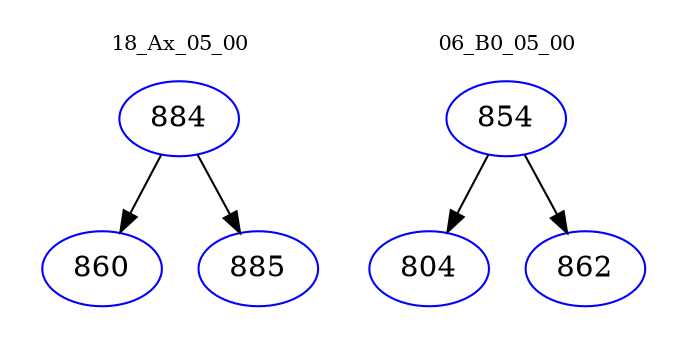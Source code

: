 digraph{
subgraph cluster_0 {
color = white
label = "18_Ax_05_00";
fontsize=10;
T0_884 [label="884", color="blue"]
T0_884 -> T0_860 [color="black"]
T0_860 [label="860", color="blue"]
T0_884 -> T0_885 [color="black"]
T0_885 [label="885", color="blue"]
}
subgraph cluster_1 {
color = white
label = "06_B0_05_00";
fontsize=10;
T1_854 [label="854", color="blue"]
T1_854 -> T1_804 [color="black"]
T1_804 [label="804", color="blue"]
T1_854 -> T1_862 [color="black"]
T1_862 [label="862", color="blue"]
}
}
